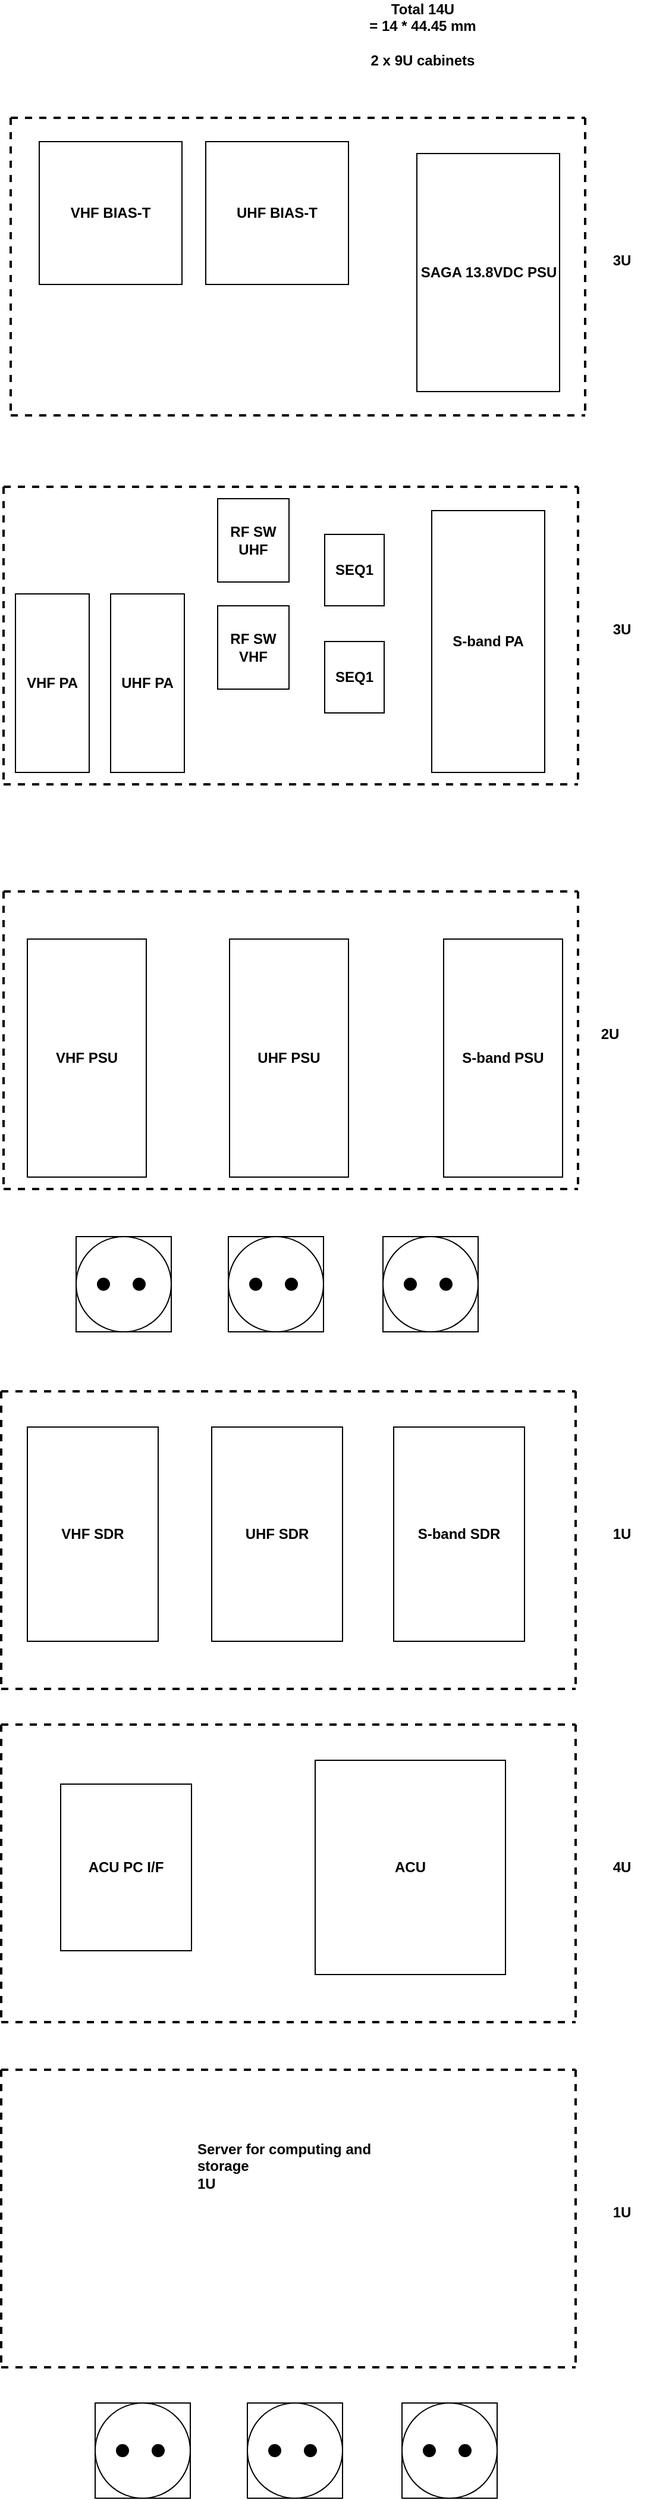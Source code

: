 <mxfile version="14.4.4" type="device"><diagram id="G7nDACRaAgQDOhFIkx01" name="Page-1"><mxGraphModel dx="1350" dy="1904" grid="1" gridSize="10" guides="1" tooltips="1" connect="1" arrows="1" fold="1" page="1" pageScale="1" pageWidth="850" pageHeight="1100" math="0" shadow="0"><root><mxCell id="0"/><mxCell id="1" parent="0"/><mxCell id="vSorLqkz3DRTunxZYa6K-1" value="" style="endArrow=none;dashed=1;html=1;strokeWidth=2;fontStyle=1" parent="1" edge="1"><mxGeometry width="50" height="50" relative="1" as="geometry"><mxPoint x="10" y="10" as="sourcePoint"/><mxPoint x="493" y="10" as="targetPoint"/></mxGeometry></mxCell><mxCell id="vSorLqkz3DRTunxZYa6K-2" value="" style="endArrow=none;dashed=1;html=1;strokeWidth=2;fontStyle=1" parent="1" edge="1"><mxGeometry width="50" height="50" relative="1" as="geometry"><mxPoint x="10" y="10" as="sourcePoint"/><mxPoint x="10" y="260" as="targetPoint"/></mxGeometry></mxCell><mxCell id="vSorLqkz3DRTunxZYa6K-4" value="" style="endArrow=none;dashed=1;html=1;strokeWidth=2;fontStyle=1" parent="1" edge="1"><mxGeometry width="50" height="50" relative="1" as="geometry"><mxPoint x="10" y="260" as="sourcePoint"/><mxPoint x="493" y="260" as="targetPoint"/></mxGeometry></mxCell><mxCell id="vSorLqkz3DRTunxZYa6K-5" value="" style="endArrow=none;dashed=1;html=1;strokeWidth=2;fontStyle=1" parent="1" edge="1"><mxGeometry width="50" height="50" relative="1" as="geometry"><mxPoint x="493" y="10" as="sourcePoint"/><mxPoint x="493" y="260" as="targetPoint"/></mxGeometry></mxCell><mxCell id="vSorLqkz3DRTunxZYa6K-6" value="VHF PA" style="rounded=0;whiteSpace=wrap;html=1;fontStyle=1" parent="1" vertex="1"><mxGeometry x="20" y="100" width="62" height="150" as="geometry"/></mxCell><mxCell id="vSorLqkz3DRTunxZYa6K-7" value="UHF PA" style="rounded=0;whiteSpace=wrap;html=1;fontStyle=1" parent="1" vertex="1"><mxGeometry x="100" y="100" width="62" height="150" as="geometry"/></mxCell><mxCell id="vSorLqkz3DRTunxZYa6K-8" value="S-band PSU" style="rounded=0;whiteSpace=wrap;html=1;fontStyle=1" parent="1" vertex="1"><mxGeometry x="380" y="390" width="100" height="200" as="geometry"/></mxCell><mxCell id="vSorLqkz3DRTunxZYa6K-9" value="UHF PSU" style="rounded=0;whiteSpace=wrap;html=1;fontStyle=1" parent="1" vertex="1"><mxGeometry x="200" y="390" width="100" height="200" as="geometry"/></mxCell><mxCell id="vSorLqkz3DRTunxZYa6K-11" value="" style="endArrow=none;dashed=1;html=1;strokeWidth=2;fontStyle=1" parent="1" edge="1"><mxGeometry width="50" height="50" relative="1" as="geometry"><mxPoint x="10" y="350" as="sourcePoint"/><mxPoint x="493" y="350" as="targetPoint"/></mxGeometry></mxCell><mxCell id="vSorLqkz3DRTunxZYa6K-12" value="" style="endArrow=none;dashed=1;html=1;strokeWidth=2;fontStyle=1" parent="1" edge="1"><mxGeometry width="50" height="50" relative="1" as="geometry"><mxPoint x="10" y="350" as="sourcePoint"/><mxPoint x="10" y="600" as="targetPoint"/></mxGeometry></mxCell><mxCell id="vSorLqkz3DRTunxZYa6K-13" value="" style="endArrow=none;dashed=1;html=1;strokeWidth=2;fontStyle=1" parent="1" edge="1"><mxGeometry width="50" height="50" relative="1" as="geometry"><mxPoint x="10" y="600" as="sourcePoint"/><mxPoint x="493" y="600" as="targetPoint"/></mxGeometry></mxCell><mxCell id="vSorLqkz3DRTunxZYa6K-14" value="" style="endArrow=none;dashed=1;html=1;strokeWidth=2;fontStyle=1" parent="1" edge="1"><mxGeometry width="50" height="50" relative="1" as="geometry"><mxPoint x="493" y="350" as="sourcePoint"/><mxPoint x="493" y="600" as="targetPoint"/></mxGeometry></mxCell><mxCell id="vSorLqkz3DRTunxZYa6K-15" value="VHF PSU" style="rounded=0;whiteSpace=wrap;html=1;fontStyle=1" parent="1" vertex="1"><mxGeometry x="30" y="390" width="100" height="200" as="geometry"/></mxCell><mxCell id="vSorLqkz3DRTunxZYa6K-16" value="S-band PA" style="rounded=0;whiteSpace=wrap;html=1;fontStyle=1" parent="1" vertex="1"><mxGeometry x="370" y="30" width="95" height="220" as="geometry"/></mxCell><mxCell id="vSorLqkz3DRTunxZYa6K-17" value="3U" style="text;html=1;strokeColor=none;fillColor=none;align=center;verticalAlign=middle;whiteSpace=wrap;rounded=0;fontStyle=1" parent="1" vertex="1"><mxGeometry x="510" y="120" width="40" height="20" as="geometry"/></mxCell><mxCell id="vSorLqkz3DRTunxZYa6K-19" value="2U" style="text;html=1;strokeColor=none;fillColor=none;align=center;verticalAlign=middle;whiteSpace=wrap;rounded=0;fontStyle=1" parent="1" vertex="1"><mxGeometry x="500" y="460" width="40" height="20" as="geometry"/></mxCell><mxCell id="vSorLqkz3DRTunxZYa6K-20" value="RF SW&lt;br&gt;UHF" style="rounded=0;whiteSpace=wrap;html=1;rotation=0;fontStyle=1" parent="1" vertex="1"><mxGeometry x="190" y="20" width="60" height="70" as="geometry"/></mxCell><mxCell id="vSorLqkz3DRTunxZYa6K-21" value="" style="endArrow=none;dashed=1;html=1;strokeWidth=2;fontStyle=1" parent="1" edge="1"><mxGeometry width="50" height="50" relative="1" as="geometry"><mxPoint x="16" y="-300" as="sourcePoint"/><mxPoint x="499" y="-300" as="targetPoint"/></mxGeometry></mxCell><mxCell id="vSorLqkz3DRTunxZYa6K-22" value="" style="endArrow=none;dashed=1;html=1;strokeWidth=2;fontStyle=1" parent="1" edge="1"><mxGeometry width="50" height="50" relative="1" as="geometry"><mxPoint x="16" y="-300" as="sourcePoint"/><mxPoint x="16" y="-50" as="targetPoint"/></mxGeometry></mxCell><mxCell id="vSorLqkz3DRTunxZYa6K-23" value="" style="endArrow=none;dashed=1;html=1;strokeWidth=2;fontStyle=1" parent="1" edge="1"><mxGeometry width="50" height="50" relative="1" as="geometry"><mxPoint x="16" y="-50" as="sourcePoint"/><mxPoint x="499" y="-50" as="targetPoint"/></mxGeometry></mxCell><mxCell id="vSorLqkz3DRTunxZYa6K-24" value="" style="endArrow=none;dashed=1;html=1;strokeWidth=2;fontStyle=1" parent="1" edge="1"><mxGeometry width="50" height="50" relative="1" as="geometry"><mxPoint x="499" y="-300" as="sourcePoint"/><mxPoint x="499" y="-50" as="targetPoint"/></mxGeometry></mxCell><mxCell id="vSorLqkz3DRTunxZYa6K-25" value="RF SW&lt;br&gt;VHF" style="rounded=0;whiteSpace=wrap;html=1;rotation=0;fontStyle=1" parent="1" vertex="1"><mxGeometry x="190" y="110" width="60" height="70" as="geometry"/></mxCell><mxCell id="vSorLqkz3DRTunxZYa6K-26" value="" style="whiteSpace=wrap;html=1;aspect=fixed;fontStyle=1" parent="1" vertex="1"><mxGeometry x="71" y="640" width="80" height="80" as="geometry"/></mxCell><mxCell id="vSorLqkz3DRTunxZYa6K-27" value="" style="ellipse;whiteSpace=wrap;html=1;aspect=fixed;fontStyle=1" parent="1" vertex="1"><mxGeometry x="71" y="640" width="80" height="80" as="geometry"/></mxCell><mxCell id="vSorLqkz3DRTunxZYa6K-28" value="" style="ellipse;whiteSpace=wrap;html=1;aspect=fixed;fillColor=#000000;fontStyle=1" parent="1" vertex="1"><mxGeometry x="89" y="675" width="10" height="10" as="geometry"/></mxCell><mxCell id="vSorLqkz3DRTunxZYa6K-29" value="" style="ellipse;whiteSpace=wrap;html=1;aspect=fixed;fillColor=#000000;fontStyle=1" parent="1" vertex="1"><mxGeometry x="119" y="675" width="10" height="10" as="geometry"/></mxCell><mxCell id="vSorLqkz3DRTunxZYa6K-31" value="" style="whiteSpace=wrap;html=1;aspect=fixed;fontStyle=1" parent="1" vertex="1"><mxGeometry x="199" y="640" width="80" height="80" as="geometry"/></mxCell><mxCell id="vSorLqkz3DRTunxZYa6K-32" value="" style="ellipse;whiteSpace=wrap;html=1;aspect=fixed;fontStyle=1" parent="1" vertex="1"><mxGeometry x="199" y="640" width="80" height="80" as="geometry"/></mxCell><mxCell id="vSorLqkz3DRTunxZYa6K-33" value="" style="ellipse;whiteSpace=wrap;html=1;aspect=fixed;fillColor=#000000;fontStyle=1" parent="1" vertex="1"><mxGeometry x="217" y="675" width="10" height="10" as="geometry"/></mxCell><mxCell id="vSorLqkz3DRTunxZYa6K-34" value="" style="ellipse;whiteSpace=wrap;html=1;aspect=fixed;fillColor=#000000;fontStyle=1" parent="1" vertex="1"><mxGeometry x="247" y="675" width="10" height="10" as="geometry"/></mxCell><mxCell id="vSorLqkz3DRTunxZYa6K-35" value="" style="whiteSpace=wrap;html=1;aspect=fixed;fontStyle=1" parent="1" vertex="1"><mxGeometry x="329" y="640" width="80" height="80" as="geometry"/></mxCell><mxCell id="vSorLqkz3DRTunxZYa6K-36" value="" style="ellipse;whiteSpace=wrap;html=1;aspect=fixed;fontStyle=1" parent="1" vertex="1"><mxGeometry x="329" y="640" width="80" height="80" as="geometry"/></mxCell><mxCell id="vSorLqkz3DRTunxZYa6K-37" value="" style="ellipse;whiteSpace=wrap;html=1;aspect=fixed;fillColor=#000000;fontStyle=1" parent="1" vertex="1"><mxGeometry x="347" y="675" width="10" height="10" as="geometry"/></mxCell><mxCell id="vSorLqkz3DRTunxZYa6K-38" value="" style="ellipse;whiteSpace=wrap;html=1;aspect=fixed;fillColor=#000000;fontStyle=1" parent="1" vertex="1"><mxGeometry x="377" y="675" width="10" height="10" as="geometry"/></mxCell><mxCell id="vSorLqkz3DRTunxZYa6K-39" value="VHF BIAS-T" style="rounded=0;whiteSpace=wrap;html=1;fillColor=#FFFFFF;fontStyle=1" parent="1" vertex="1"><mxGeometry x="40" y="-280" width="120" height="120" as="geometry"/></mxCell><mxCell id="vSorLqkz3DRTunxZYa6K-40" value="UHF BIAS-T" style="rounded=0;whiteSpace=wrap;html=1;fillColor=#FFFFFF;fontStyle=1" parent="1" vertex="1"><mxGeometry x="180" y="-280" width="120" height="120" as="geometry"/></mxCell><mxCell id="vSorLqkz3DRTunxZYa6K-41" value="SAGA 13.8VDC PSU" style="rounded=0;whiteSpace=wrap;html=1;fillColor=#FFFFFF;fontStyle=1" parent="1" vertex="1"><mxGeometry x="357.5" y="-270" width="120" height="200" as="geometry"/></mxCell><mxCell id="vSorLqkz3DRTunxZYa6K-42" value="SEQ1" style="rounded=0;whiteSpace=wrap;html=1;fillColor=#FFFFFF;fontStyle=1" parent="1" vertex="1"><mxGeometry x="280" y="50" width="50" height="60" as="geometry"/></mxCell><mxCell id="vSorLqkz3DRTunxZYa6K-43" value="SEQ1" style="rounded=0;whiteSpace=wrap;html=1;fillColor=#FFFFFF;fontStyle=1" parent="1" vertex="1"><mxGeometry x="280" y="140" width="50" height="60" as="geometry"/></mxCell><mxCell id="vSorLqkz3DRTunxZYa6K-44" value="3U" style="text;html=1;strokeColor=none;fillColor=none;align=center;verticalAlign=middle;whiteSpace=wrap;rounded=0;fontStyle=1" parent="1" vertex="1"><mxGeometry x="510" y="-190" width="40" height="20" as="geometry"/></mxCell><mxCell id="vSorLqkz3DRTunxZYa6K-45" value="" style="endArrow=none;dashed=1;html=1;strokeWidth=2;fontStyle=1" parent="1" edge="1"><mxGeometry width="50" height="50" relative="1" as="geometry"><mxPoint x="8" y="770" as="sourcePoint"/><mxPoint x="491" y="770" as="targetPoint"/></mxGeometry></mxCell><mxCell id="vSorLqkz3DRTunxZYa6K-46" value="" style="endArrow=none;dashed=1;html=1;strokeWidth=2;fontStyle=1" parent="1" edge="1"><mxGeometry width="50" height="50" relative="1" as="geometry"><mxPoint x="8" y="770" as="sourcePoint"/><mxPoint x="8" y="1020" as="targetPoint"/></mxGeometry></mxCell><mxCell id="vSorLqkz3DRTunxZYa6K-47" value="" style="endArrow=none;dashed=1;html=1;strokeWidth=2;fontStyle=1" parent="1" edge="1"><mxGeometry width="50" height="50" relative="1" as="geometry"><mxPoint x="8" y="1020" as="sourcePoint"/><mxPoint x="491" y="1020" as="targetPoint"/></mxGeometry></mxCell><mxCell id="vSorLqkz3DRTunxZYa6K-48" value="" style="endArrow=none;dashed=1;html=1;strokeWidth=2;fontStyle=1" parent="1" edge="1"><mxGeometry width="50" height="50" relative="1" as="geometry"><mxPoint x="491" y="770" as="sourcePoint"/><mxPoint x="491" y="1020" as="targetPoint"/></mxGeometry></mxCell><mxCell id="vSorLqkz3DRTunxZYa6K-49" value="" style="endArrow=none;dashed=1;html=1;strokeWidth=2;fontStyle=1" parent="1" edge="1"><mxGeometry width="50" height="50" relative="1" as="geometry"><mxPoint x="8" y="1340" as="sourcePoint"/><mxPoint x="491" y="1340" as="targetPoint"/></mxGeometry></mxCell><mxCell id="vSorLqkz3DRTunxZYa6K-50" value="" style="endArrow=none;dashed=1;html=1;strokeWidth=2;fontStyle=1" parent="1" edge="1"><mxGeometry width="50" height="50" relative="1" as="geometry"><mxPoint x="8" y="1340" as="sourcePoint"/><mxPoint x="8" y="1590" as="targetPoint"/></mxGeometry></mxCell><mxCell id="vSorLqkz3DRTunxZYa6K-51" value="" style="endArrow=none;dashed=1;html=1;strokeWidth=2;fontStyle=1" parent="1" edge="1"><mxGeometry width="50" height="50" relative="1" as="geometry"><mxPoint x="8" y="1590" as="sourcePoint"/><mxPoint x="491" y="1590" as="targetPoint"/></mxGeometry></mxCell><mxCell id="vSorLqkz3DRTunxZYa6K-52" value="" style="endArrow=none;dashed=1;html=1;strokeWidth=2;fontStyle=1" parent="1" edge="1"><mxGeometry width="50" height="50" relative="1" as="geometry"><mxPoint x="491" y="1340" as="sourcePoint"/><mxPoint x="491" y="1590" as="targetPoint"/></mxGeometry></mxCell><mxCell id="vSorLqkz3DRTunxZYa6K-53" value="Server for computing and storage&lt;br&gt;1U" style="text;html=1;strokeColor=none;fillColor=none;spacing=5;spacingTop=-20;whiteSpace=wrap;overflow=hidden;rounded=0;fontStyle=1" parent="1" vertex="1"><mxGeometry x="168" y="1410" width="190" height="120" as="geometry"/></mxCell><mxCell id="vSorLqkz3DRTunxZYa6K-55" value="VHF SDR" style="rounded=0;whiteSpace=wrap;html=1;fillColor=#FFFFFF;fontStyle=1" parent="1" vertex="1"><mxGeometry x="30" y="800" width="110" height="180" as="geometry"/></mxCell><mxCell id="vSorLqkz3DRTunxZYa6K-56" value="UHF SDR" style="rounded=0;whiteSpace=wrap;html=1;fillColor=#FFFFFF;fontStyle=1" parent="1" vertex="1"><mxGeometry x="185" y="800" width="110" height="180" as="geometry"/></mxCell><mxCell id="vSorLqkz3DRTunxZYa6K-57" value="S-band SDR" style="rounded=0;whiteSpace=wrap;html=1;fillColor=#FFFFFF;fontStyle=1" parent="1" vertex="1"><mxGeometry x="338" y="800" width="110" height="180" as="geometry"/></mxCell><mxCell id="vSorLqkz3DRTunxZYa6K-59" value="1U" style="text;html=1;strokeColor=none;fillColor=none;align=center;verticalAlign=middle;whiteSpace=wrap;rounded=0;fontStyle=1" parent="1" vertex="1"><mxGeometry x="510" y="880" width="40" height="20" as="geometry"/></mxCell><mxCell id="vSorLqkz3DRTunxZYa6K-60" value="1U" style="text;html=1;strokeColor=none;fillColor=none;align=center;verticalAlign=middle;whiteSpace=wrap;rounded=0;fontStyle=1" parent="1" vertex="1"><mxGeometry x="510" y="1450" width="40" height="20" as="geometry"/></mxCell><mxCell id="vSorLqkz3DRTunxZYa6K-61" value="" style="endArrow=none;dashed=1;html=1;strokeWidth=2;fontStyle=1" parent="1" edge="1"><mxGeometry width="50" height="50" relative="1" as="geometry"><mxPoint x="8" y="1050" as="sourcePoint"/><mxPoint x="491" y="1050" as="targetPoint"/></mxGeometry></mxCell><mxCell id="vSorLqkz3DRTunxZYa6K-62" value="" style="endArrow=none;dashed=1;html=1;strokeWidth=2;fontStyle=1" parent="1" edge="1"><mxGeometry width="50" height="50" relative="1" as="geometry"><mxPoint x="8" y="1050" as="sourcePoint"/><mxPoint x="8" y="1300" as="targetPoint"/></mxGeometry></mxCell><mxCell id="vSorLqkz3DRTunxZYa6K-63" value="" style="endArrow=none;dashed=1;html=1;strokeWidth=2;fontStyle=1" parent="1" edge="1"><mxGeometry width="50" height="50" relative="1" as="geometry"><mxPoint x="8" y="1300" as="sourcePoint"/><mxPoint x="491" y="1300" as="targetPoint"/></mxGeometry></mxCell><mxCell id="vSorLqkz3DRTunxZYa6K-64" value="" style="endArrow=none;dashed=1;html=1;strokeWidth=2;fontStyle=1" parent="1" edge="1"><mxGeometry width="50" height="50" relative="1" as="geometry"><mxPoint x="491" y="1050" as="sourcePoint"/><mxPoint x="491" y="1300" as="targetPoint"/></mxGeometry></mxCell><mxCell id="vSorLqkz3DRTunxZYa6K-66" value="4U" style="text;html=1;strokeColor=none;fillColor=none;align=center;verticalAlign=middle;whiteSpace=wrap;rounded=0;fontStyle=1" parent="1" vertex="1"><mxGeometry x="510" y="1160" width="40" height="20" as="geometry"/></mxCell><mxCell id="vSorLqkz3DRTunxZYa6K-67" value="ACU" style="rounded=0;whiteSpace=wrap;html=1;fillColor=#FFFFFF;fontStyle=1" parent="1" vertex="1"><mxGeometry x="272" y="1080" width="160" height="180" as="geometry"/></mxCell><mxCell id="vSorLqkz3DRTunxZYa6K-69" value="ACU PC I/F" style="rounded=0;whiteSpace=wrap;html=1;fillColor=#FFFFFF;fontStyle=1" parent="1" vertex="1"><mxGeometry x="58" y="1100" width="110" height="140" as="geometry"/></mxCell><mxCell id="vSorLqkz3DRTunxZYa6K-70" value="" style="whiteSpace=wrap;html=1;aspect=fixed;fontStyle=1" parent="1" vertex="1"><mxGeometry x="87" y="1620" width="80" height="80" as="geometry"/></mxCell><mxCell id="vSorLqkz3DRTunxZYa6K-71" value="" style="ellipse;whiteSpace=wrap;html=1;aspect=fixed;fontStyle=1" parent="1" vertex="1"><mxGeometry x="87" y="1620" width="80" height="80" as="geometry"/></mxCell><mxCell id="vSorLqkz3DRTunxZYa6K-72" value="" style="ellipse;whiteSpace=wrap;html=1;aspect=fixed;fillColor=#000000;fontStyle=1" parent="1" vertex="1"><mxGeometry x="105" y="1655" width="10" height="10" as="geometry"/></mxCell><mxCell id="vSorLqkz3DRTunxZYa6K-73" value="" style="ellipse;whiteSpace=wrap;html=1;aspect=fixed;fillColor=#000000;fontStyle=1" parent="1" vertex="1"><mxGeometry x="135" y="1655" width="10" height="10" as="geometry"/></mxCell><mxCell id="vSorLqkz3DRTunxZYa6K-74" value="" style="whiteSpace=wrap;html=1;aspect=fixed;fontStyle=1" parent="1" vertex="1"><mxGeometry x="215" y="1620" width="80" height="80" as="geometry"/></mxCell><mxCell id="vSorLqkz3DRTunxZYa6K-75" value="" style="ellipse;whiteSpace=wrap;html=1;aspect=fixed;fontStyle=1" parent="1" vertex="1"><mxGeometry x="215" y="1620" width="80" height="80" as="geometry"/></mxCell><mxCell id="vSorLqkz3DRTunxZYa6K-76" value="" style="ellipse;whiteSpace=wrap;html=1;aspect=fixed;fillColor=#000000;fontStyle=1" parent="1" vertex="1"><mxGeometry x="233" y="1655" width="10" height="10" as="geometry"/></mxCell><mxCell id="vSorLqkz3DRTunxZYa6K-77" value="" style="ellipse;whiteSpace=wrap;html=1;aspect=fixed;fillColor=#000000;fontStyle=1" parent="1" vertex="1"><mxGeometry x="263" y="1655" width="10" height="10" as="geometry"/></mxCell><mxCell id="vSorLqkz3DRTunxZYa6K-78" value="" style="whiteSpace=wrap;html=1;aspect=fixed;fontStyle=1" parent="1" vertex="1"><mxGeometry x="345" y="1620" width="80" height="80" as="geometry"/></mxCell><mxCell id="vSorLqkz3DRTunxZYa6K-79" value="" style="ellipse;whiteSpace=wrap;html=1;aspect=fixed;fontStyle=1" parent="1" vertex="1"><mxGeometry x="345" y="1620" width="80" height="80" as="geometry"/></mxCell><mxCell id="vSorLqkz3DRTunxZYa6K-80" value="" style="ellipse;whiteSpace=wrap;html=1;aspect=fixed;fillColor=#000000;fontStyle=1" parent="1" vertex="1"><mxGeometry x="363" y="1655" width="10" height="10" as="geometry"/></mxCell><mxCell id="vSorLqkz3DRTunxZYa6K-81" value="" style="ellipse;whiteSpace=wrap;html=1;aspect=fixed;fillColor=#000000;fontStyle=1" parent="1" vertex="1"><mxGeometry x="393" y="1655" width="10" height="10" as="geometry"/></mxCell><mxCell id="zt7a4A1_IANosEbeikQI-1" value="&lt;div&gt;Total 14U&lt;/div&gt;&lt;div&gt;= 14 * 44.45 mm&lt;br&gt;&lt;/div&gt;&lt;div&gt;&lt;br&gt;&lt;/div&gt;&lt;div&gt;2 x 9U cabinets&lt;br&gt;&lt;/div&gt;" style="text;html=1;strokeColor=none;fillColor=none;align=center;verticalAlign=middle;whiteSpace=wrap;rounded=0;fontStyle=1" vertex="1" parent="1"><mxGeometry x="185" y="-380" width="355" height="20" as="geometry"/></mxCell></root></mxGraphModel></diagram></mxfile>